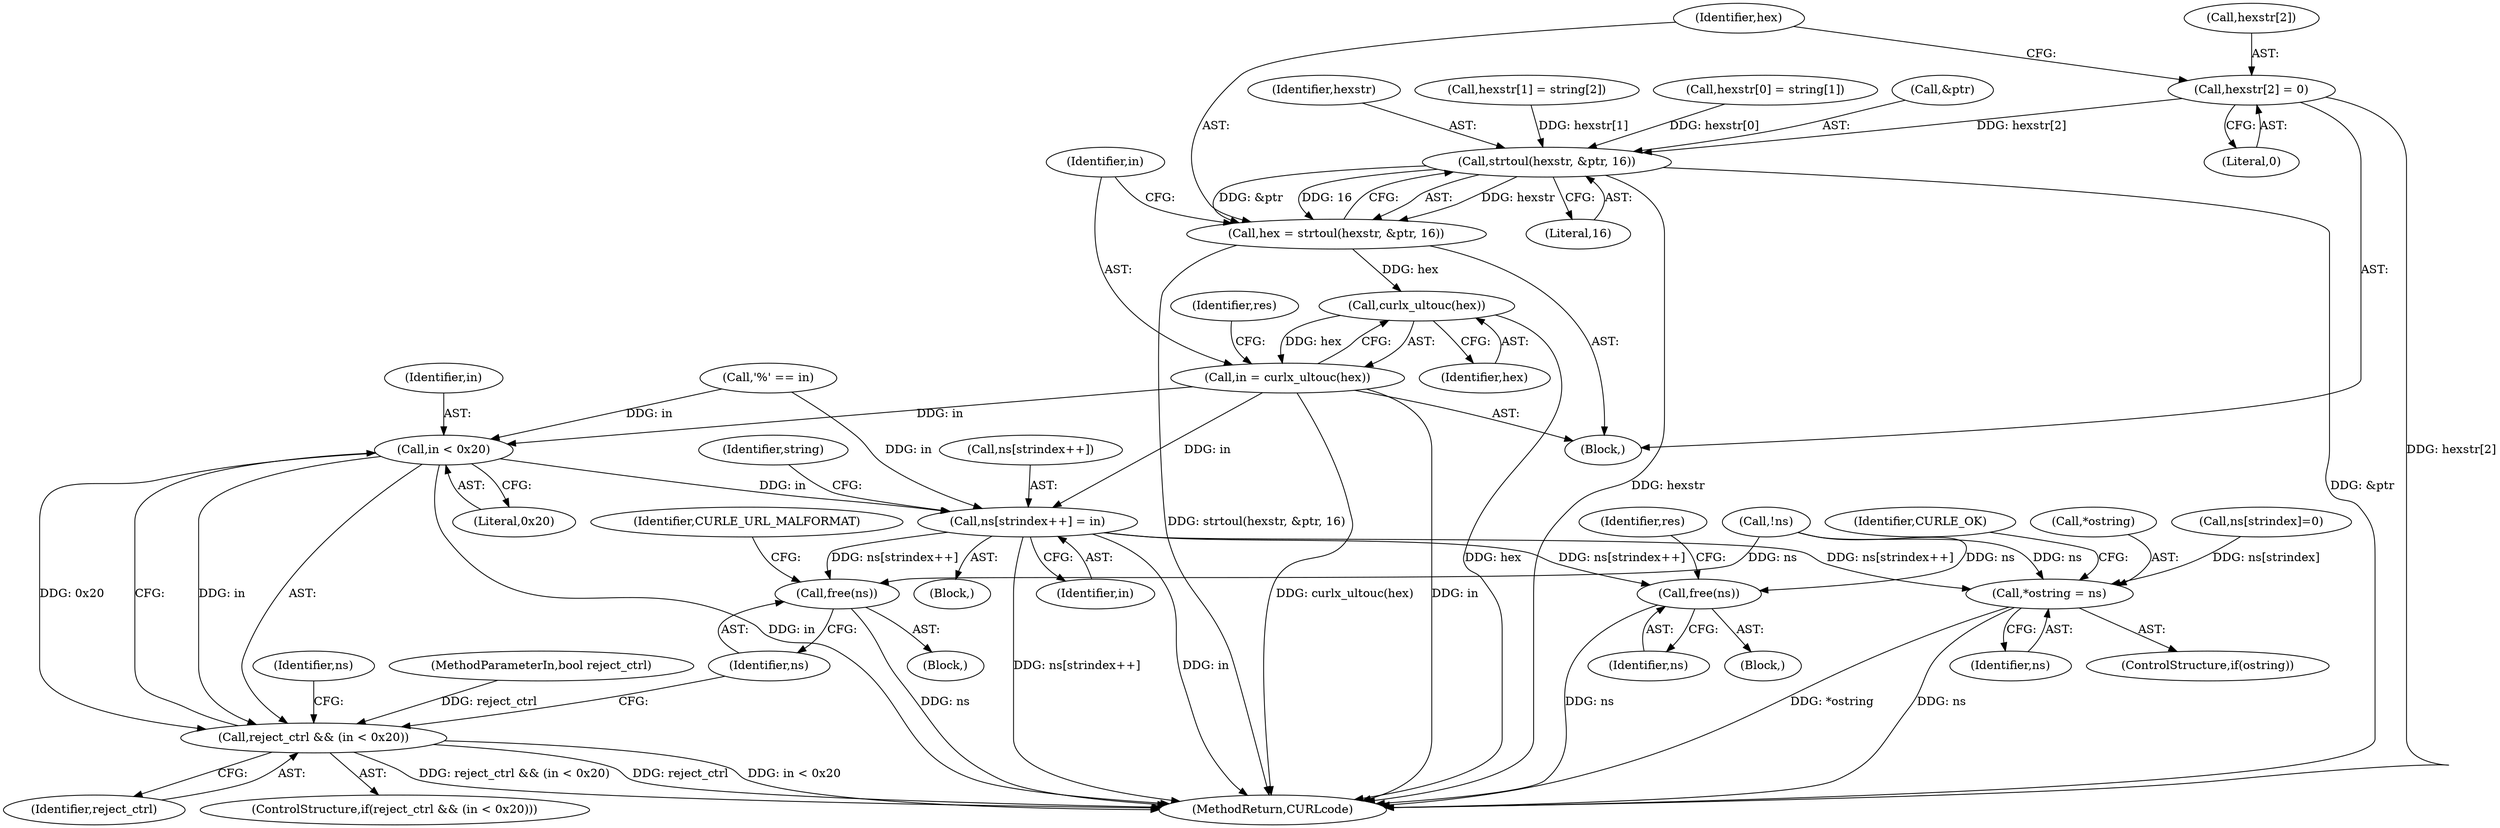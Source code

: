 digraph "0_curl_75ca568fa1c19de4c5358fed246686de8467c238_0@array" {
"1000183" [label="(Call,hexstr[2] = 0)"];
"1000190" [label="(Call,strtoul(hexstr, &ptr, 16))"];
"1000188" [label="(Call,hex = strtoul(hexstr, &ptr, 16))"];
"1000197" [label="(Call,curlx_ultouc(hex))"];
"1000195" [label="(Call,in = curlx_ultouc(hex))"];
"1000222" [label="(Call,in < 0x20)"];
"1000220" [label="(Call,reject_ctrl && (in < 0x20))"];
"1000230" [label="(Call,ns[strindex++] = in)"];
"1000209" [label="(Call,free(ns))"];
"1000226" [label="(Call,free(ns))"];
"1000251" [label="(Call,*ostring = ns)"];
"1000191" [label="(Identifier,hexstr)"];
"1000197" [label="(Call,curlx_ultouc(hex))"];
"1000219" [label="(ControlStructure,if(reject_ctrl && (in < 0x20)))"];
"1000231" [label="(Call,ns[strindex++])"];
"1000254" [label="(Identifier,ns)"];
"1000176" [label="(Call,hexstr[1] = string[2])"];
"1000232" [label="(Identifier,ns)"];
"1000230" [label="(Call,ns[strindex++] = in)"];
"1000223" [label="(Identifier,in)"];
"1000229" [label="(Identifier,CURLE_URL_MALFORMAT)"];
"1000183" [label="(Call,hexstr[2] = 0)"];
"1000237" [label="(Identifier,string)"];
"1000169" [label="(Call,hexstr[0] = string[1])"];
"1000195" [label="(Call,in = curlx_ultouc(hex))"];
"1000113" [label="(MethodParameterIn,bool reject_ctrl)"];
"1000235" [label="(Identifier,in)"];
"1000251" [label="(Call,*ostring = ns)"];
"1000227" [label="(Identifier,ns)"];
"1000200" [label="(Identifier,res)"];
"1000222" [label="(Call,in < 0x20)"];
"1000194" [label="(Literal,16)"];
"1000166" [label="(Block,)"];
"1000256" [label="(Identifier,CURLE_OK)"];
"1000192" [label="(Call,&ptr)"];
"1000187" [label="(Literal,0)"];
"1000147" [label="(Block,)"];
"1000249" [label="(ControlStructure,if(ostring))"];
"1000252" [label="(Call,*ostring)"];
"1000198" [label="(Identifier,hex)"];
"1000225" [label="(Block,)"];
"1000224" [label="(Literal,0x20)"];
"1000221" [label="(Identifier,reject_ctrl)"];
"1000208" [label="(Block,)"];
"1000154" [label="(Call,'%' == in)"];
"1000209" [label="(Call,free(ns))"];
"1000226" [label="(Call,free(ns))"];
"1000210" [label="(Identifier,ns)"];
"1000190" [label="(Call,strtoul(hexstr, &ptr, 16))"];
"1000138" [label="(Call,!ns)"];
"1000212" [label="(Identifier,res)"];
"1000188" [label="(Call,hex = strtoul(hexstr, &ptr, 16))"];
"1000220" [label="(Call,reject_ctrl && (in < 0x20))"];
"1000184" [label="(Call,hexstr[2])"];
"1000196" [label="(Identifier,in)"];
"1000189" [label="(Identifier,hex)"];
"1000238" [label="(Call,ns[strindex]=0)"];
"1000257" [label="(MethodReturn,CURLcode)"];
"1000183" -> "1000166"  [label="AST: "];
"1000183" -> "1000187"  [label="CFG: "];
"1000184" -> "1000183"  [label="AST: "];
"1000187" -> "1000183"  [label="AST: "];
"1000189" -> "1000183"  [label="CFG: "];
"1000183" -> "1000257"  [label="DDG: hexstr[2]"];
"1000183" -> "1000190"  [label="DDG: hexstr[2]"];
"1000190" -> "1000188"  [label="AST: "];
"1000190" -> "1000194"  [label="CFG: "];
"1000191" -> "1000190"  [label="AST: "];
"1000192" -> "1000190"  [label="AST: "];
"1000194" -> "1000190"  [label="AST: "];
"1000188" -> "1000190"  [label="CFG: "];
"1000190" -> "1000257"  [label="DDG: hexstr"];
"1000190" -> "1000257"  [label="DDG: &ptr"];
"1000190" -> "1000188"  [label="DDG: hexstr"];
"1000190" -> "1000188"  [label="DDG: &ptr"];
"1000190" -> "1000188"  [label="DDG: 16"];
"1000176" -> "1000190"  [label="DDG: hexstr[1]"];
"1000169" -> "1000190"  [label="DDG: hexstr[0]"];
"1000188" -> "1000166"  [label="AST: "];
"1000189" -> "1000188"  [label="AST: "];
"1000196" -> "1000188"  [label="CFG: "];
"1000188" -> "1000257"  [label="DDG: strtoul(hexstr, &ptr, 16)"];
"1000188" -> "1000197"  [label="DDG: hex"];
"1000197" -> "1000195"  [label="AST: "];
"1000197" -> "1000198"  [label="CFG: "];
"1000198" -> "1000197"  [label="AST: "];
"1000195" -> "1000197"  [label="CFG: "];
"1000197" -> "1000257"  [label="DDG: hex"];
"1000197" -> "1000195"  [label="DDG: hex"];
"1000195" -> "1000166"  [label="AST: "];
"1000196" -> "1000195"  [label="AST: "];
"1000200" -> "1000195"  [label="CFG: "];
"1000195" -> "1000257"  [label="DDG: curlx_ultouc(hex)"];
"1000195" -> "1000257"  [label="DDG: in"];
"1000195" -> "1000222"  [label="DDG: in"];
"1000195" -> "1000230"  [label="DDG: in"];
"1000222" -> "1000220"  [label="AST: "];
"1000222" -> "1000224"  [label="CFG: "];
"1000223" -> "1000222"  [label="AST: "];
"1000224" -> "1000222"  [label="AST: "];
"1000220" -> "1000222"  [label="CFG: "];
"1000222" -> "1000257"  [label="DDG: in"];
"1000222" -> "1000220"  [label="DDG: in"];
"1000222" -> "1000220"  [label="DDG: 0x20"];
"1000154" -> "1000222"  [label="DDG: in"];
"1000222" -> "1000230"  [label="DDG: in"];
"1000220" -> "1000219"  [label="AST: "];
"1000220" -> "1000221"  [label="CFG: "];
"1000221" -> "1000220"  [label="AST: "];
"1000227" -> "1000220"  [label="CFG: "];
"1000232" -> "1000220"  [label="CFG: "];
"1000220" -> "1000257"  [label="DDG: reject_ctrl"];
"1000220" -> "1000257"  [label="DDG: in < 0x20"];
"1000220" -> "1000257"  [label="DDG: reject_ctrl && (in < 0x20)"];
"1000113" -> "1000220"  [label="DDG: reject_ctrl"];
"1000230" -> "1000147"  [label="AST: "];
"1000230" -> "1000235"  [label="CFG: "];
"1000231" -> "1000230"  [label="AST: "];
"1000235" -> "1000230"  [label="AST: "];
"1000237" -> "1000230"  [label="CFG: "];
"1000230" -> "1000257"  [label="DDG: in"];
"1000230" -> "1000257"  [label="DDG: ns[strindex++]"];
"1000230" -> "1000209"  [label="DDG: ns[strindex++]"];
"1000230" -> "1000226"  [label="DDG: ns[strindex++]"];
"1000154" -> "1000230"  [label="DDG: in"];
"1000230" -> "1000251"  [label="DDG: ns[strindex++]"];
"1000209" -> "1000208"  [label="AST: "];
"1000209" -> "1000210"  [label="CFG: "];
"1000210" -> "1000209"  [label="AST: "];
"1000212" -> "1000209"  [label="CFG: "];
"1000209" -> "1000257"  [label="DDG: ns"];
"1000138" -> "1000209"  [label="DDG: ns"];
"1000226" -> "1000225"  [label="AST: "];
"1000226" -> "1000227"  [label="CFG: "];
"1000227" -> "1000226"  [label="AST: "];
"1000229" -> "1000226"  [label="CFG: "];
"1000226" -> "1000257"  [label="DDG: ns"];
"1000138" -> "1000226"  [label="DDG: ns"];
"1000251" -> "1000249"  [label="AST: "];
"1000251" -> "1000254"  [label="CFG: "];
"1000252" -> "1000251"  [label="AST: "];
"1000254" -> "1000251"  [label="AST: "];
"1000256" -> "1000251"  [label="CFG: "];
"1000251" -> "1000257"  [label="DDG: ns"];
"1000251" -> "1000257"  [label="DDG: *ostring"];
"1000238" -> "1000251"  [label="DDG: ns[strindex]"];
"1000138" -> "1000251"  [label="DDG: ns"];
}
